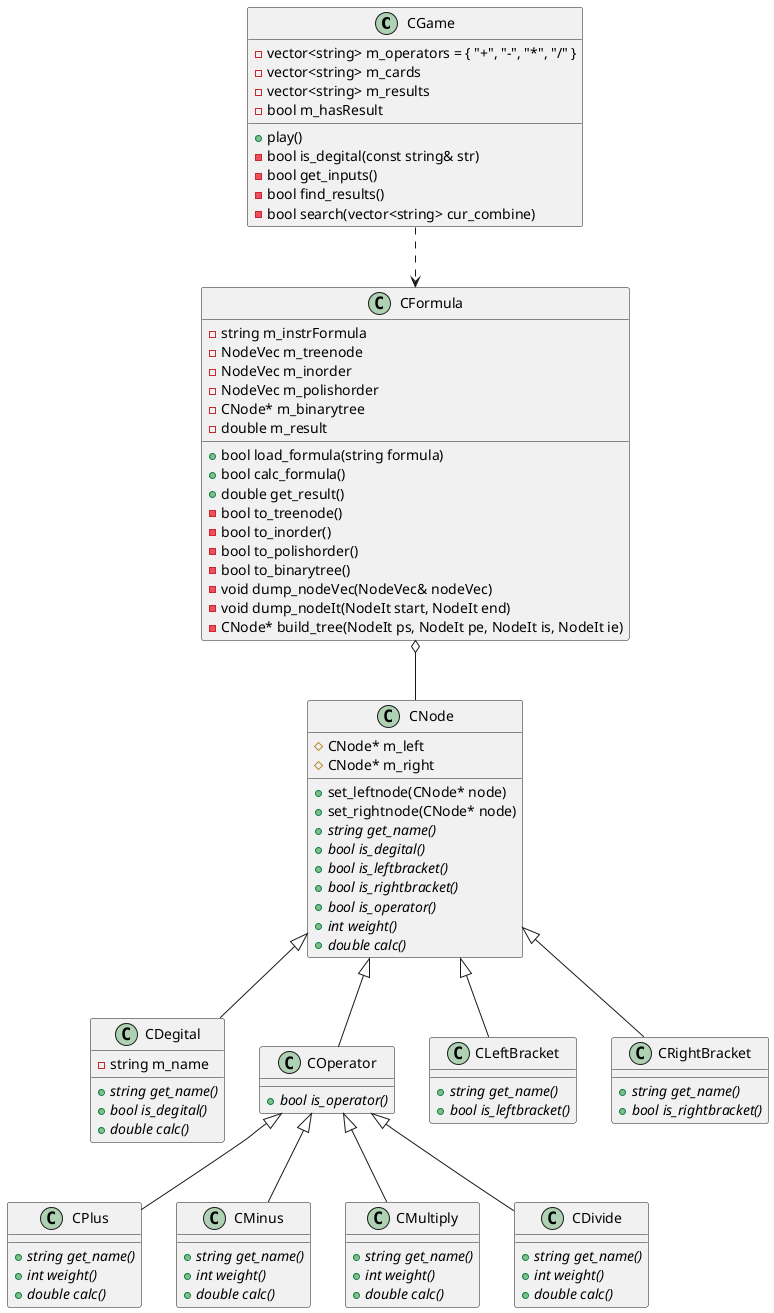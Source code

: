 
@startuml

class CGame {
	- vector<string> m_operators = { "+", "-", "*", "/" }
	- vector<string> m_cards
	- vector<string> m_results
    - bool m_hasResult
    + play()
    - bool is_degital(const string& str)
	- bool get_inputs()
	- bool find_results()
	- bool search(vector<string> cur_combine)
}

class CFormula {
	- string m_instrFormula
	- NodeVec m_treenode
	- NodeVec m_inorder
	- NodeVec m_polishorder
	- CNode* m_binarytree
	- double m_result
    + bool load_formula(string formula)
	+ bool calc_formula()
	+ double get_result()
    - bool to_treenode()
	- bool to_inorder()
	- bool to_polishorder()
	- bool to_binarytree()
	- void dump_nodeVec(NodeVec& nodeVec)
	- void dump_nodeIt(NodeIt start, NodeIt end)
	- CNode* build_tree(NodeIt ps, NodeIt pe, NodeIt is, NodeIt ie)
}

class CNode {
    # CNode* m_left
    # CNode* m_right
    + set_leftnode(CNode* node)
    + set_rightnode(CNode* node)
    + {abstract} string get_name()
    + {abstract} bool is_degital()
    + {abstract} bool is_leftbracket()
    + {abstract} bool is_rightbracket()
	+ {abstract} bool is_operator()
    + {abstract} int weight()
    + {abstract} double calc()
}

class CDegital {
    - string m_name
    + {abstract} string get_name()
    + {abstract} bool is_degital()
    + {abstract} double calc()
}

class COperator {
    + {abstract} bool is_operator()
}

class CLeftBracket {
    + {abstract} string get_name()
    + {abstract} bool is_leftbracket()
}

class CRightBracket {
    + {abstract} string get_name()
    + {abstract} bool is_rightbracket()
}

class CPlus {
	+ {abstract} string get_name()
	+ {abstract} int weight()
	+ {abstract} double calc()
}

class CMinus {
	+ {abstract} string get_name()
	+ {abstract} int weight()
	+ {abstract} double calc()
}

class CMultiply {
	+ {abstract} string get_name()
	+ {abstract} int weight()
	+ {abstract} double calc()
}

class CDivide {
	+ {abstract} string get_name()
	+ {abstract} int weight()
	+ {abstract} double calc()
}

CGame ..> CFormula
CFormula o-- CNode
CNode <|-- CDegital
CNode <|-- COperator
CNode <|-- CLeftBracket
CNode <|-- CRightBracket

COperator <|-- CPlus
COperator <|-- CMinus
COperator <|-- CMultiply
COperator <|-- CDivide

@enduml
